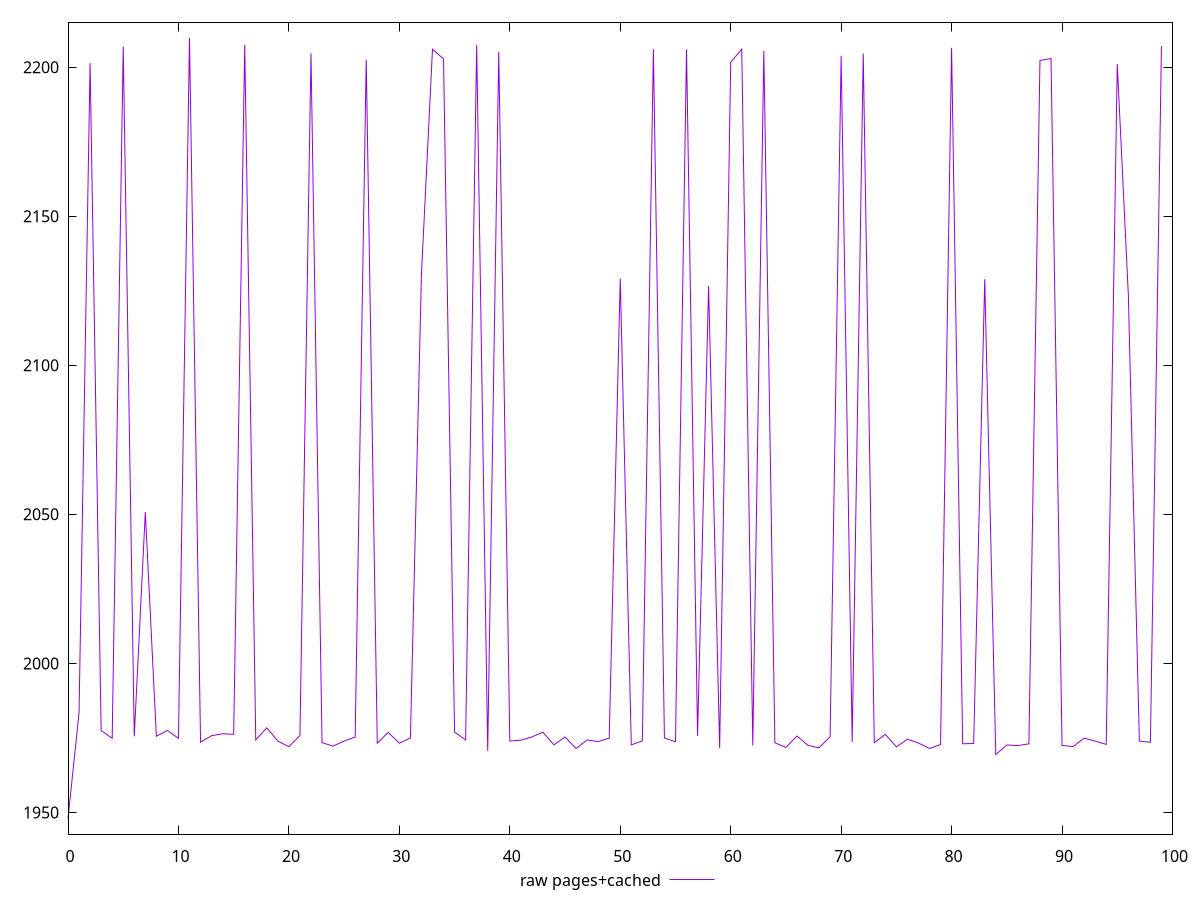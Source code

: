 $_rawPagesCached <<EOF
1947.971
1983.4580000000003
2201.3469999999998
1977.4782
1974.8748
2206.90985
1975.5115
2050.7781999999997
1975.5720999999999
1977.5037000000002
1974.8827999999999
2209.8149500000004
1973.5712999999996
1975.7567000000004
1976.3939999999998
1976.2186000000002
2207.5759000000003
1974.3355999999999
1978.3958000000002
1973.938
1972.0566999999999
1975.8334999999997
2204.60385
1973.4146999999998
1972.2595
1973.9708999999996
1975.2814999999998
2202.54185
1973.2385
1976.8638
1973.2250000000004
1974.9700999999998
2130.4813999999997
2206.02145
2202.76645
1976.9676999999997
1974.3193000000003
2207.44505
1970.7199
2205.172
1973.9741999999997
1974.2386000000001
1975.3463000000002
1976.9177999999997
1972.6753999999999
1975.3172000000002
1971.4368
1974.3283999999996
1973.7642
1974.9472999999998
2129.0755
1972.6801
1973.994
2206.0557999999996
1975.0013999999996
1973.7142999999996
2206.01295
1975.6816
2126.6225999999997
1971.5877
2201.6222
2206.04715
1972.4742999999999
2205.4764999999998
1973.3860000000002
1971.8380000000002
1975.6491000000003
1972.5080999999996
1971.7015000000001
1975.4006
2203.79325
1973.6561000000002
2204.5562
1973.4154999999996
1976.2060999999999
1972.0216999999998
1974.5679000000002
1973.2932
1971.4807999999996
1972.766
2206.46825
1973.0473999999995
1973.1417999999996
2128.8442999999997
1969.4292
1972.6455
1972.4487
1973.0254999999997
2202.2654
2202.8829
1972.4827
1972.1019999999999
1974.9399
1973.9383999999998
1972.8372000000004
2201.0387
2123.8441000000003
1973.9286000000002
1973.5448000000001
2207.08875
EOF
set key outside below
set terminal pngcairo
set output "report_00006_2020-11-02T20-21-41.718Z/first-meaningful-paint/pages+cached//raw.png"
set yrange [1942.734121:2215.0518290000005]
plot $_rawPagesCached title "raw pages+cached" with line ,